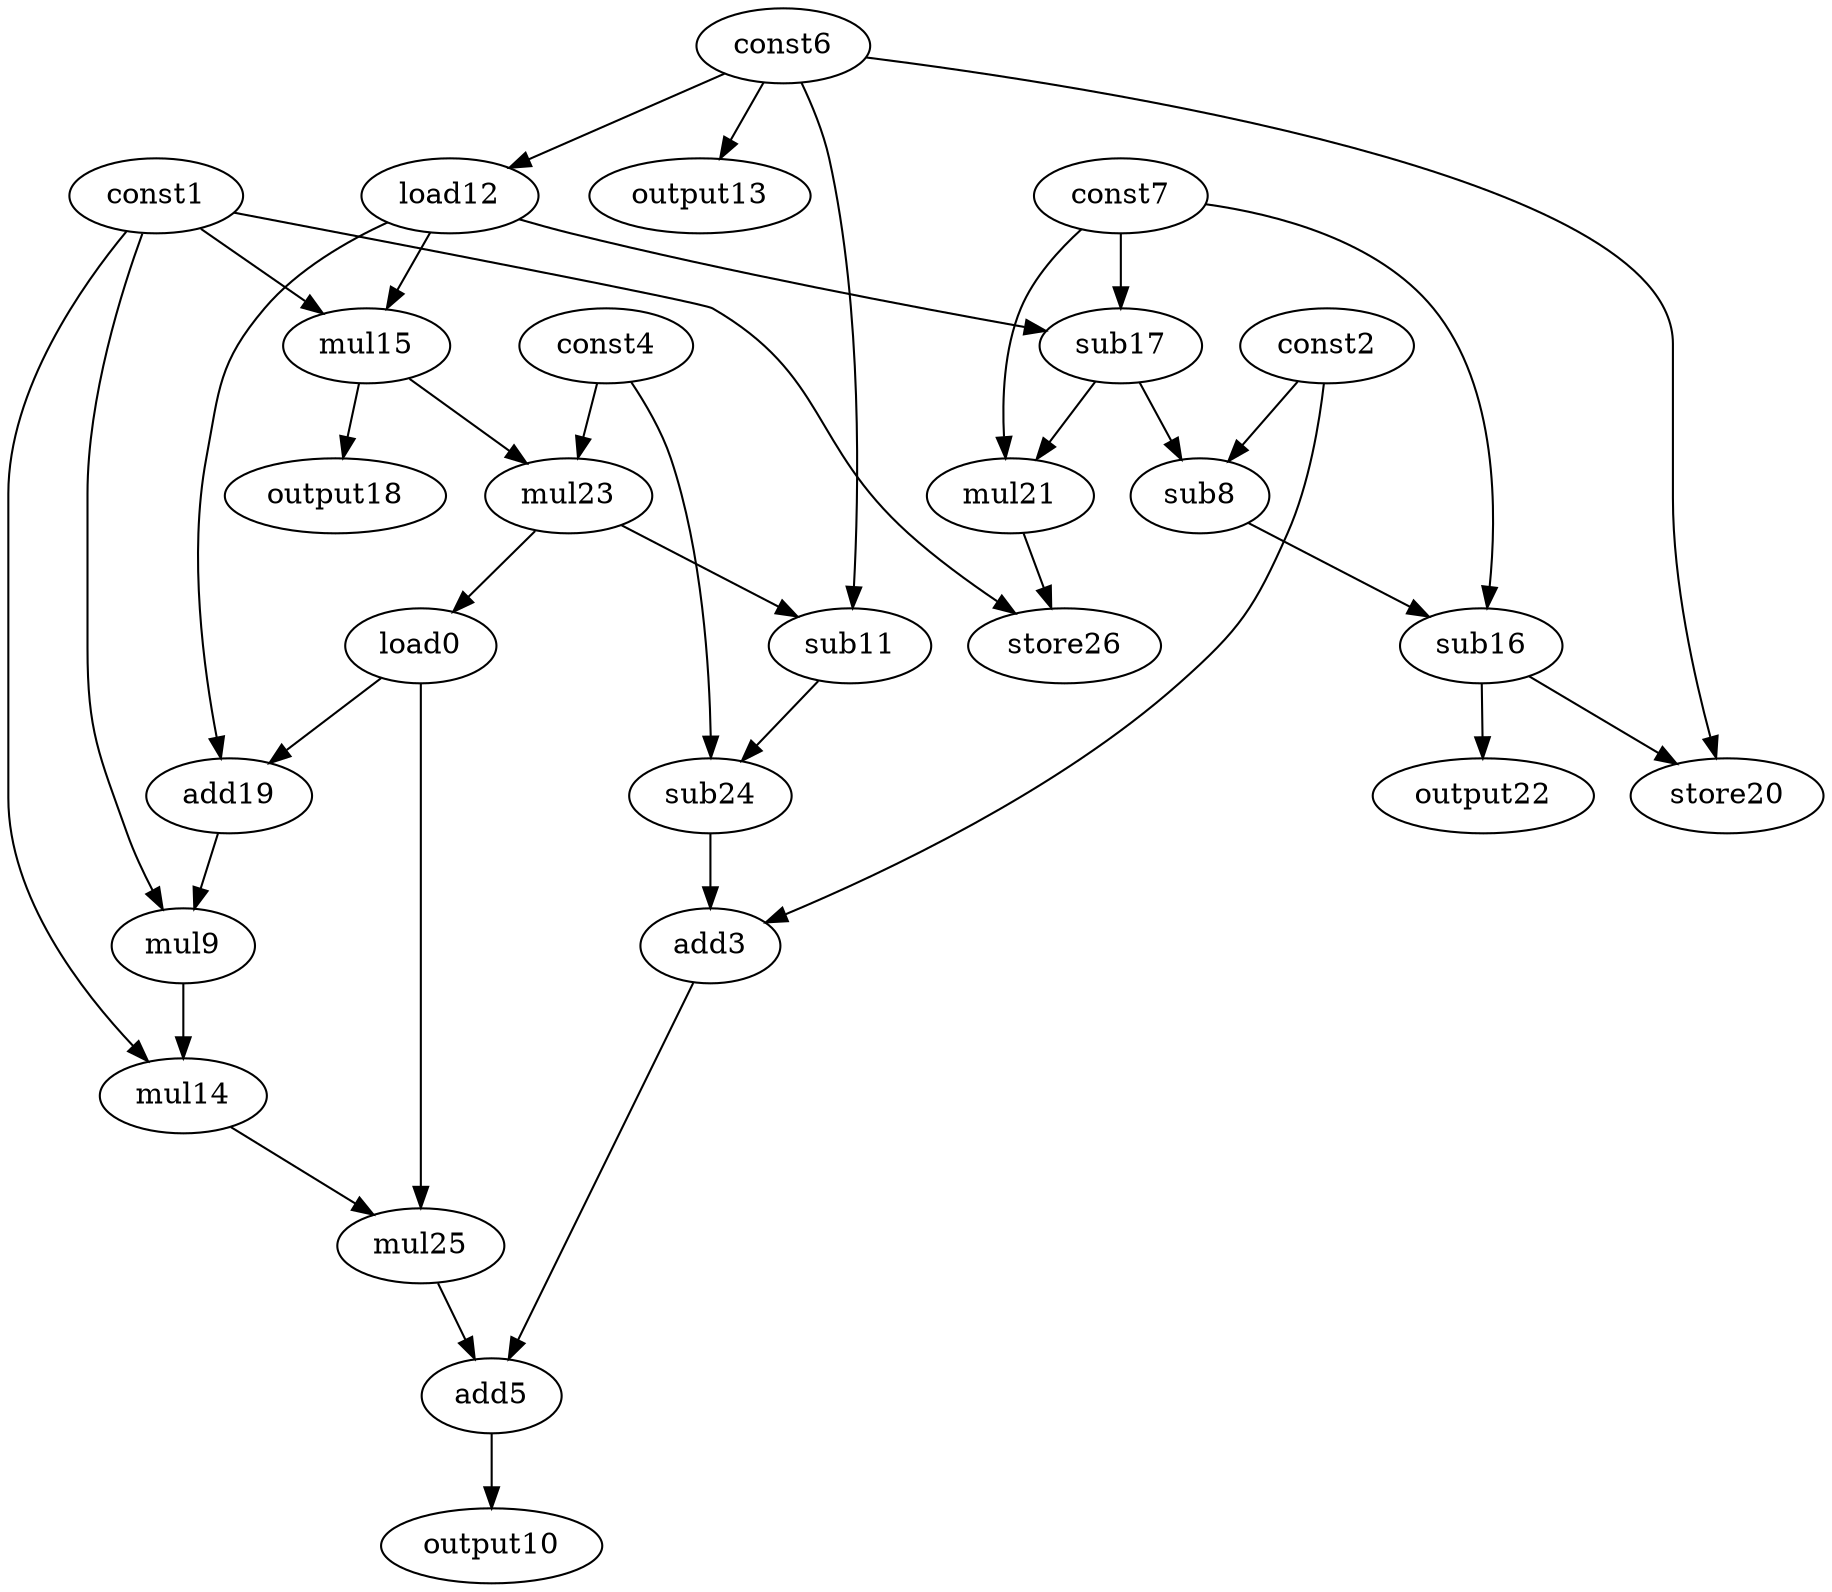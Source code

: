 digraph G { 
load0[opcode=load]; 
const1[opcode=const]; 
const2[opcode=const]; 
add3[opcode=add]; 
const4[opcode=const]; 
add5[opcode=add]; 
const6[opcode=const]; 
const7[opcode=const]; 
sub8[opcode=sub]; 
mul9[opcode=mul]; 
output10[opcode=output]; 
sub11[opcode=sub]; 
load12[opcode=load]; 
output13[opcode=output]; 
mul14[opcode=mul]; 
mul15[opcode=mul]; 
sub16[opcode=sub]; 
sub17[opcode=sub]; 
output18[opcode=output]; 
add19[opcode=add]; 
store20[opcode=store]; 
mul21[opcode=mul]; 
output22[opcode=output]; 
mul23[opcode=mul]; 
sub24[opcode=sub]; 
mul25[opcode=mul]; 
store26[opcode=store]; 
const6->load12[operand=0];
const6->output13[operand=0];
const1->mul15[operand=0];
load12->mul15[operand=1];
load12->sub17[operand=0];
const7->sub17[operand=1];
sub17->sub8[operand=0];
const2->sub8[operand=1];
mul15->output18[operand=0];
sub17->mul21[operand=0];
const7->mul21[operand=1];
const4->mul23[operand=0];
mul15->mul23[operand=1];
mul23->load0[operand=0];
const6->sub11[operand=0];
mul23->sub11[operand=1];
sub8->sub16[operand=0];
const7->sub16[operand=1];
const1->store26[operand=0];
mul21->store26[operand=1];
load0->add19[operand=0];
load12->add19[operand=1];
sub16->store20[operand=0];
const6->store20[operand=1];
sub16->output22[operand=0];
sub11->sub24[operand=0];
const4->sub24[operand=1];
sub24->add3[operand=0];
const2->add3[operand=1];
const1->mul9[operand=0];
add19->mul9[operand=1];
mul9->mul14[operand=0];
const1->mul14[operand=1];
load0->mul25[operand=0];
mul14->mul25[operand=1];
mul25->add5[operand=0];
add3->add5[operand=1];
add5->output10[operand=0];
}

